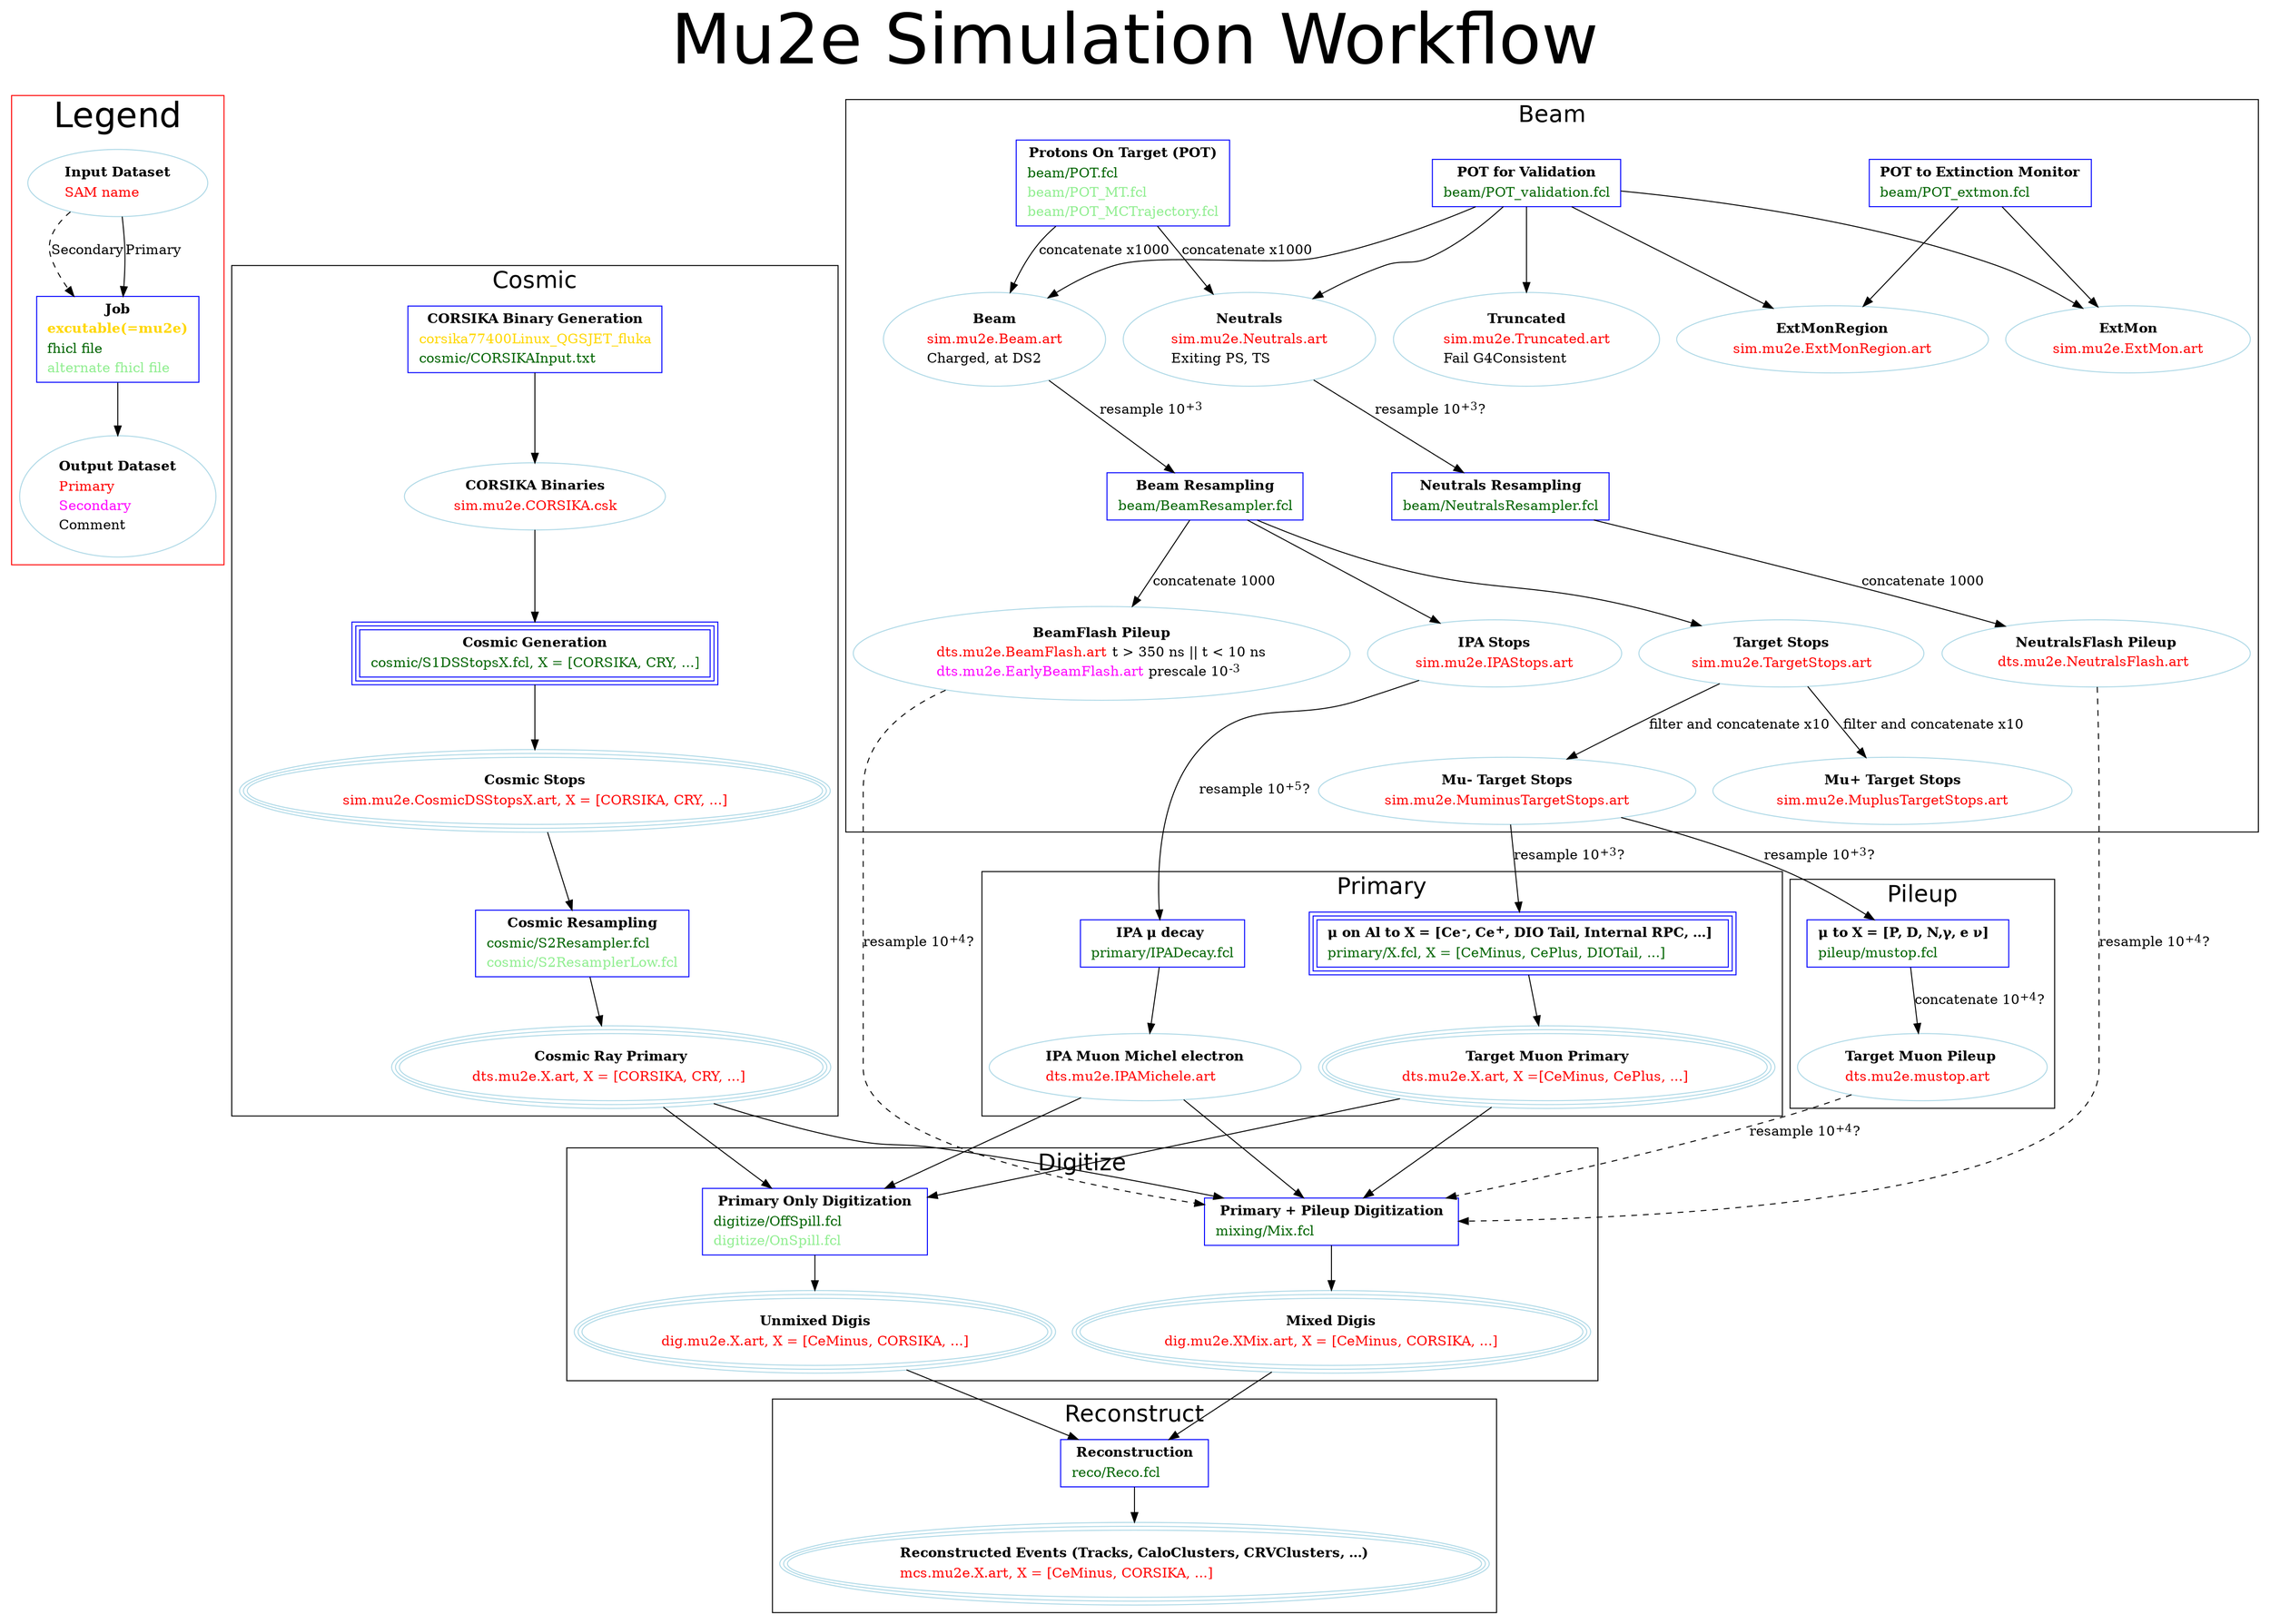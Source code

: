 /* Flowchart showing the simulation workflow for Mu2e.
 * To compile:
 *
 *     dot -T(suf) SimulationWorkflow.dot -o SimulationWorkflow.(suf), suf=tiff, jpg, pdf, ... 
 *    See https://graphviz.gitlab.io/documentation/ for more details
 *
 */

digraph SimWorkflow {
  /* size="14,11"; */
  label = "Mu2e Simulation Workflow";
  fontname="Helvetica";
  fontsize="72";
  labelloc = t;

  subgraph clusterLegend {
    rankdir=TB;
    color="red";
    label="Legend";
    fontsize="36";
    Job [shape=box,color=blue,
	label=<<table border="0" cellborder="0" cellspacing="1">
	  <tr><td align="center"><b>Job</b></td></tr>
	  <tr><td align="center"><b><font color="gold">excutable(=mu2e)</font></b></td></tr>
	  <tr><td align="left"><font color="darkgreen">fhicl file</font></td></tr>
	  <tr><td align="left"><font color="lightgreen">alternate fhicl file</font></td></tr>
	  </table>>];

    Input [shape=oval, color=lightblue,
	  label=<<table border="0" cellborder="0" cellspacing="1">
	    <tr><td align="center"><b>Input Dataset</b></td></tr>
	    <tr><td align="left"><font color="red">SAM name</font></td></tr>
	    </table>>];
    Output [shape=oval, color=lightblue,
	   label=<<table border="0" cellborder="0" cellspacing="1">
	     <tr><td align="center"><b>Output Dataset</b></td></tr>
	     <tr><td align="left"><font color="red">Primary</font></td></tr>
	     <tr><td align="left"><font color="fuchsia">Secondary</font></td></tr>
	     <tr><td align="left"><font color="black">Comment</font></td></tr>
	     </table>>];

    Input -> Job [style=dashed, label="Secondary"];
    Input -> Job [style=solid, label="Primary"];
    Job->Output;
  }

  subgraph clusterCosmic {
    label="Cosmic";
    fontsize="24";

    CosmicStage0 [shape=box, peripheries=1, color=blue,
		 label=<<table border="0" cellborder="0" cellspacing="1">
		   <tr><td align="center"><b>CORSIKA Binary Generation</b></td></tr>
		   <tr><td align="left"><font color="gold">corsika77400Linux_QGSJET_fluka</font></td></tr>
		   <tr><td align="left"><font color="darkgreen">cosmic/CORSIKAInput.txt</font></td></tr>
		   </table>>];

    CORSIKAOutput [shape=oval, peripheries=1, color=lightblue,
		  label=<<table border="0" cellborder="0" cellspacing="1">
		    <tr><td align="center"><b>CORSIKA Binaries</b></td></tr>
		    <tr><td align="left"><font color="red">sim.mu2e.CORSIKA.csk</font></td></tr>
		    </table>>];

    CosmicStage0 -> CORSIKAOutput;

    CosmicGenerator [shape=box, peripheries=3, color=blue,
		    label=<<table border="0" cellborder="0" cellspacing="1">
		      <tr><td align="center"><b>Cosmic Generation</b></td></tr>
		      <tr><td align="left"><font color="darkgreen">cosmic/S1DSStopsX.fcl, X = [CORSIKA, CRY, ...]</font></td></tr>
		      </table>>];

    CORSIKAOutput -> CosmicGenerator;

    CosmicStage1Output [shape=oval, peripheries=3, color=lightblue,
		       label=<<table border="0" cellborder="0" cellspacing="1">
			 <tr><td align="center"><b>Cosmic Stops</b></td></tr>
			 <tr><td align="left"><font color="red">sim.mu2e.CosmicDSStopsX.art, X = [CORSIKA, CRY, ...]</font></td></tr>
			 </table>>];

    CosmicGenerator -> CosmicStage1Output;

    CosmicStage2 [shape=box, peripheries=1, color=blue,
		 label=<<table border="0" cellborder="0" cellspacing="1">
		   <tr><td align="center"><b>Cosmic Resampling</b></td></tr>
		   <tr><td align="left"><font color="darkgreen">cosmic/S2Resampler.fcl</font></td></tr>
		   <tr><td align="left"><font color="lightgreen">cosmic/S2ResamplerLow.fcl</font></td></tr>
		   </table>>];


    CosmicPrimary [shape=oval, peripheries=3, color=lightblue,
		  label=<<table border="0" cellborder="0" cellspacing="1">
		    <tr><td align="center"><b>Cosmic Ray Primary</b></td></tr>
		    <tr><td align="left"><font color="red">dts.mu2e.X.art, X = [CORSIKA, CRY, ...] </font></td></tr>
		    </table>>];

    CosmicStage1Output -> CosmicStage2;
    CosmicStage2 -> CosmicPrimary;
  }

  subgraph clusterBeam {
    label="Beam";
    fontsize="24";

    POT_ExtMon [shape=box,color=blue,
	label=<<table border="0" cellborder="0" cellspacing="1">
	  <tr><td align="center"><b>POT to Extinction Monitor</b></td></tr>
	  <tr><td align="left"><font color="darkgreen">beam/POT_extmon.fcl</font></td></tr>
	  </table>>];

    POT_Validation [shape=box,color=blue,
	label=<<table border="0" cellborder="0" cellspacing="1">
	  <tr><td align="center"><b>POT for Validation</b></td></tr>
	  <tr><td align="left"><font color="darkgreen">beam/POT_validation.fcl</font></td></tr>
	  </table>>];

    POT [shape=box,color=blue,
	label=<<table border="0" cellborder="0" cellspacing="1">
	  <tr><td align="center"><b>Protons On Target (POT)</b></td></tr>
	  <tr><td align="left"><font color="darkgreen">beam/POT.fcl</font></td></tr>
	  <tr><td align="left"><font color="lightgreen">beam/POT_MT.fcl</font></td></tr>
	  <tr><td align="left"><font color="lightgreen">beam/POT_MCTrajectory.fcl</font></td></tr>
	  </table>>];


    {rank=same POT POT_Validation POT_ExtMon};

    Beam [shape=oval,color=lightblue,
	 label=<<table border="0" cellborder="0" cellspacing="1">
	   <tr><td align="center"><b>Beam</b></td></tr>
	   <tr><td align="left"><font color="red">sim.mu2e.Beam.art</font></td></tr>
	   <tr><td align="left"><font color="black">Charged, at DS2</font></td></tr>
	   </table>>];
    Neutrals [shape=oval, color=lightblue,
	     label=<<table border="0" cellborder="0" cellspacing="1">
	       <tr><td align="center"><b>Neutrals</b></td></tr>
	       <tr><td align="left"><font color="red">sim.mu2e.Neutrals.art</font></td></tr>
	       <tr><td align="left"><font color="black">Exiting PS, TS</font></td></tr>
	       </table>>];
    ExtMon [shape=oval,color=lightblue,
	 label=<<table border="0" cellborder="0" cellspacing="1">
	   <tr><td align="center"><b>ExtMon</b></td></tr>
	   <tr><td align="left"><font color="red">sim.mu2e.ExtMon.art</font></td></tr>
	   </table>>];
    ExtMonRegion [shape=oval,color=lightblue,
	 label=<<table border="0" cellborder="0" cellspacing="1">
	   <tr><td align="center"><b>ExtMonRegion</b></td></tr>
	   <tr><td align="left"><font color="red">sim.mu2e.ExtMonRegion.art</font></td></tr>
	   </table>>];
    Truncated [shape=oval, color=lightblue,
	     label=<<table border="0" cellborder="0" cellspacing="1">
	       <tr><td align="center"><b>Truncated</b></td></tr>
	       <tr><td align="left"><font color="red">sim.mu2e.Truncated.art</font></td></tr>
	       <tr><td align="left"><font color="black">Fail G4Consistent</font></td></tr>
	       </table>>];

    POT -> Neutrals [ label="concatenate x1000"];
    POT ->  Beam [ label="concatenate x1000"];

    POT_ExtMon ->  ExtMon
    POT_ExtMon ->  ExtMonRegion

    POT_Validation -> Neutrals
    POT_Validation -> Beam
    POT_Validation -> ExtMon
    POT_Validation -> ExtMonRegion
    POT_Validation -> Truncated


    NeutralsResampling [shape=box,color=blue,
		       label=<<table border="0" cellborder="0" cellspacing="1">
			 <tr><td align="center"><b>Neutrals Resampling</b></td></tr>
			 <tr><td align="left"><font color="darkgreen">beam/NeutralsResampler.fcl</font></td></tr>
			 </table>>];

    BeamResampling [shape=box,color=blue,
		   label=<<table border="0" cellborder="0" cellspacing="1">
		     <tr><td align="center"><b>Beam Resampling</b></td></tr>
		     <tr><td align="left"><font color="darkgreen">beam/BeamResampler.fcl</font></td></tr>
		     </table>>];

    Beam -> BeamResampling [ label=<resample 10<sup>+3</sup>> ];
    Neutrals -> NeutralsResampling [ label=<resample 10<sup>+3</sup>?> ];


    TargetStops [shape=oval, color=lightblue,
		label=<<table border="0" cellborder="0" cellspacing="1">
		  <tr><td align="center"><b>Target Stops</b></td></tr>
		  <tr><td align="left"><font color="red">sim.mu2e.TargetStops.art</font></td></tr>
		  </table>>];

    IPAStops [shape=oval, color=lightblue,
	     label=<<table border="0" cellborder="0" cellspacing="1">
	       <tr><td align="center"><b>IPA Stops</b></td></tr>
	       <tr><td align="left"><font color="red">sim.mu2e.IPAStops.art</font></td></tr>
	       </table>>];

    BeamResampling -> TargetStops;
    BeamResampling -> IPAStops;

    MuminusTargetStops [shape=oval, color=lightblue,
		label=<<table border="0" cellborder="0" cellspacing="1">
		  <tr><td align="center"><b>Mu- Target Stops</b></td></tr>
		  <tr><td align="left"><font color="red">sim.mu2e.MuminusTargetStops.art</font></td></tr>
		  </table>>];

    MuplusTargetStops [shape=oval, color=lightblue,
		label=<<table border="0" cellborder="0" cellspacing="1">
		  <tr><td align="center"><b>Mu+ Target Stops</b></td></tr>
		  <tr><td align="left"><font color="red">sim.mu2e.MuplusTargetStops.art</font></td></tr>
		  </table>>];

    TargetStops -> MuminusTargetStops [ label="filter and concatenate x10"];
    TargetStops -> MuplusTargetStops [ label="filter and concatenate x10"];

    BeamFlashPileup [shape=oval, color=lightblue,
		    label=<<table border="0" cellborder="0" cellspacing="1">
		      <tr><td align="center"><b>BeamFlash Pileup</b></td></tr>
		      <tr><td align="left"><font color="red">dts.mu2e.BeamFlash.art</font> <font color="black">t &gt; 350 ns || t &lt; 10 ns</font></td></tr>
		      <tr><td align="left"><font color="fuchsia">dts.mu2e.EarlyBeamFlash.art</font><font color="black"> prescale 10<sup>-3</sup></font></td></tr>
		      </table>>];

    NeutralsFlashPileup [shape=oval, color=lightblue,
			label=<<table border="0" cellborder="0" cellspacing="1">
			  <tr><td align="center"><b>NeutralsFlash Pileup</b></td></tr>
			  <tr><td align="left"><font color="red">dts.mu2e.NeutralsFlash.art</font> </td></tr>
			  </table>>];
    NeutralsResampling -> NeutralsFlashPileup [ label="concatenate 1000" ];
    BeamResampling -> BeamFlashPileup [ label="concatenate 1000" ];

  }

  subgraph clusterPrimary {
    label="Primary";
    fontsize="24";

    PrimaryMuonTerm [shape=box, peripheries=3, color=blue,
		    label=<<table border="0" cellborder="0" cellspacing="1">
		      <tr><td align="center"><b>&mu; on Al to X = [Ce<sup>-</sup>, Ce<sup>+</sup>, DIO Tail, Internal RPC, ...] </b></td></tr>
		      <tr><td align="left"><font color="darkgreen">primary/X.fcl, X = [CeMinus, CePlus, DIOTail, ...]</font></td></tr>
		      </table>>];

    IPAMuonTerm [shape=box, peripheries=1, color=blue,
		label=<<table border="0" cellborder="0" cellspacing="1">
		  <tr><td align="center"><b>IPA &mu; decay </b></td></tr>
		  <tr><td align="left"><font color="darkgreen">primary/IPADecay.fcl</font></td></tr>
		  </table>>];


    MuminusTargetStops -> PrimaryMuonTerm [ label=<resample 10<sup>+3</sup>?> ];

    IPAStops -> IPAMuonTerm [ label=<resample 10<sup>+5</sup>?> ];

    TargetMuonPrimary [shape=oval, peripheries=3, color=lightblue,
		      label=<<table border="0" cellborder="0" cellspacing="1">
			<tr><td align="center"><b>Target Muon Primary</b></td></tr>
			<tr><td align="left"><font color="red">dts.mu2e.X.art, X =[CeMinus, CePlus, ...] </font></td></tr>
			</table>>];
    IPAMuonMichel [shape=oval, peripheries=1, color=lightblue,
		  label=<<table border="0" cellborder="0" cellspacing="1">
		    <tr><td align="center"><b>IPA Muon Michel electron</b></td></tr>
		    <tr><td align="left"><font color="red">dts.mu2e.IPAMichele.art </font></td></tr>
		    </table>>];

    PrimaryMuonTerm -> TargetMuonPrimary;
    IPAMuonTerm -> IPAMuonMichel;
    {rank=same TargetMuonPrimary IPAMuonMichel };
  }

  subgraph clusterPileup {
    label="Pileup";
    fontsize="24";


    TargetMuonPileup [shape=oval, color=lightblue,
		     label=<<table border="0" cellborder="0" cellspacing="1">
		       <tr><td align="center"><b>Target Muon Pileup </b></td></tr>
		       <tr><td align="left"><font color="red">dts.mu2e.mustop.art</font></td></tr>
		       </table>>];

    PileupMuonTerm [shape=box,color=blue,
		   label=<<table border="0" cellborder="0" cellspacing="1">
		     <tr><td align="center"><b>&mu; to X = [P, D, N,&gamma;, e &nu;]  </b></td></tr>
		     <tr><td align="left"><font color="darkgreen">pileup/mustop.fcl</font></td></tr>
		     </table>>];

    PileupMuonTerm -> TargetMuonPileup [ label=<concatenate 10<sup>+4</sup>?> ];
    /*    {rank=same TargetMuonPileup BeamFlashPileup NeutralsFlashPileup }; */
    MuminusTargetStops -> PileupMuonTerm [ label=<resample 10<sup>+3</sup>?> ];

  }


  subgraph clusterDigitize {
    label="Digitize";
    fontsize="24";


    MixDigitization [shape=box, peripheries=1, color=blue,
		    label=<<table border="0" cellborder="0" cellspacing="1">
		      <tr><td align="center"><b> Primary + Pileup Digitization </b></td></tr>
		      <tr><td align="left"><font color="darkgreen">mixing/Mix.fcl</font></td></tr>
		      </table>>];

    NomixDigitization [shape=box, peripheries=1, color=blue,
		      label=<<table border="0" cellborder="0" cellspacing="1">
			<tr><td align="center"><b> Primary Only Digitization </b></td></tr>
			<tr><td align="left"><font color="darkgreen">digitize/OffSpill.fcl</font></td></tr>
			<tr><td align="left"><font color="lightgreen">digitize/OnSpill.fcl</font></td></tr>
			</table>>];

    TargetMuonPrimary -> MixDigitization;
    IPAMuonMichel -> MixDigitization;
    CosmicPrimary -> MixDigitization;
    TargetMuonPileup -> MixDigitization [style=dashed, label=<resample 10<sup>+4</sup>?> ];
    BeamFlashPileup -> MixDigitization [style=dashed, label=<resample 10<sup>+4</sup>?>];
    NeutralsFlashPileup -> MixDigitization [style=dashed, label=<resample 10<sup>+4</sup>?>];

    TargetMuonPrimary -> NomixDigitization;
    IPAMuonMichel -> NomixDigitization;
    CosmicPrimary -> NomixDigitization;

    UnmixedDigis [shape=oval, peripheries=3, color=lightblue,
		 label=<<table border="0" cellborder="0" cellspacing="1">
		   <tr><td align="center"><b>Unmixed Digis</b></td></tr>
		   <tr><td align="left"><font color="red">dig.mu2e.X.art, X = [CeMinus, CORSIKA, ...]</font></td></tr>
		   </table>>];

    MixedDigis [shape=oval, peripheries=3, color=lightblue,
	       label=<<table border="0" cellborder="0" cellspacing="1">
		 <tr><td align="center"><b>Mixed Digis</b></td></tr>
		 <tr><td align="left"><font color="red">dig.mu2e.XMix.art, X = [CeMinus, CORSIKA, ...]</font></td></tr>
		 </table>>];

    NomixDigitization -> UnmixedDigis;
    MixDigitization -> MixedDigis;

    {rank=same NomixDigitization MixDigitization};

  }
  subgraph clusterReco {
    label="Reconstruct";
    fontsize="24";


    Reconstruction [shape=box, peripheries=1, color=blue,
		   label=<<table border="0" cellborder="0" cellspacing="1">
		     <tr><td align="center"><b> Reconstruction </b></td></tr>
		     <tr><td align="left"><font color="darkgreen">reco/Reco.fcl </font></td></tr>
		     </table>>];

    Reco [shape=oval, color=lightblue, peripheries=3
      label=<<table border="0" cellborder="0" cellspacing="1">
      <tr><td align="center"><b>Reconstructed Events (Tracks, CaloClusters, CRVClusters, ...)</b></td></tr>
      <tr><td align="left"><font color="red">mcs.mu2e.X.art, X = [CeMinus, CORSIKA, ...]</font></td></tr>
      </table>>];

    MixedDigis -> Reconstruction
      UnmixedDigis -> Reconstruction
      Reconstruction -> Reco

  }
}
